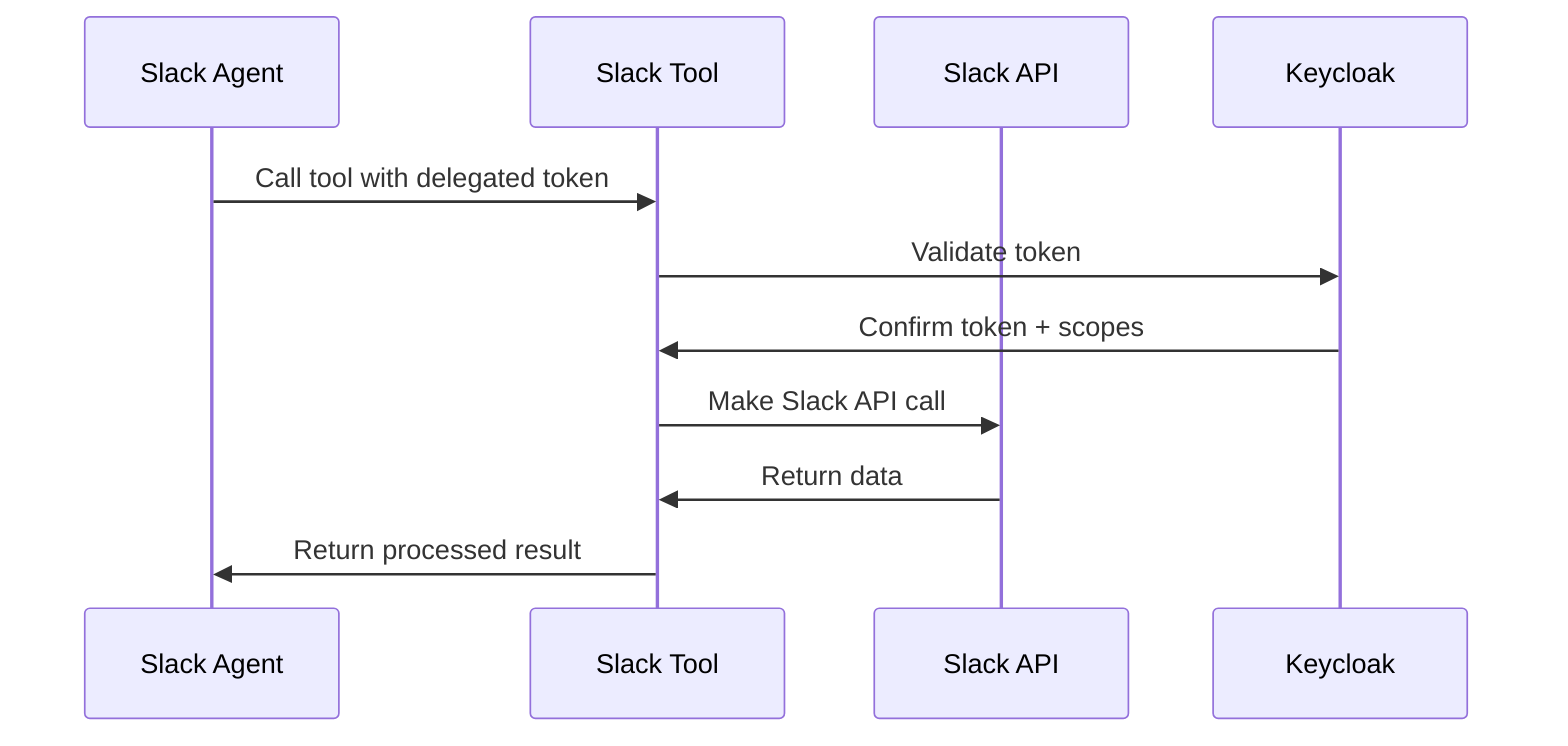 sequenceDiagram
    participant Agent as Slack Agent
    participant Tool as Slack Tool
    participant API as Slack API
    participant KC as Keycloak
    
    Agent->>Tool: Call tool with delegated token
    Tool->>KC: Validate token
    KC->>Tool: Confirm token + scopes
    Tool->>API: Make Slack API call
    API->>Tool: Return data
    Tool->>Agent: Return processed result